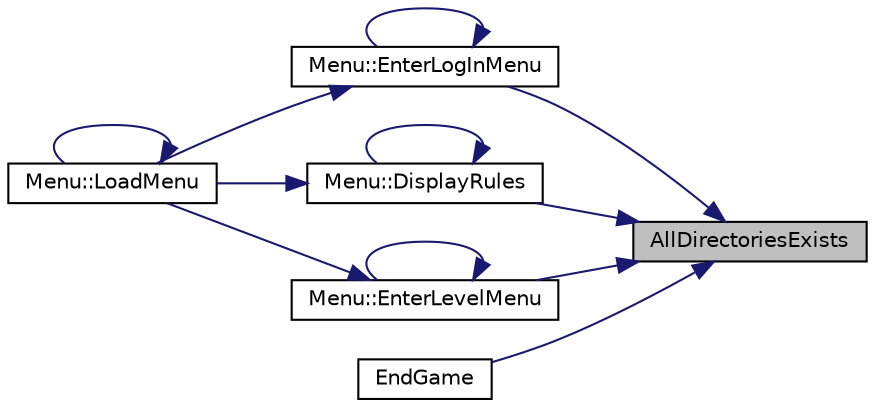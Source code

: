 digraph "AllDirectoriesExists"
{
 // LATEX_PDF_SIZE
  edge [fontname="Helvetica",fontsize="10",labelfontname="Helvetica",labelfontsize="10"];
  node [fontname="Helvetica",fontsize="10",shape=record];
  rankdir="RL";
  Node1 [label="AllDirectoriesExists",height=0.2,width=0.4,color="black", fillcolor="grey75", style="filled", fontcolor="black",tooltip="Checks if all the directories listed in KDirectoriesName exist."];
  Node1 -> Node2 [dir="back",color="midnightblue",fontsize="10",style="solid",fontname="Helvetica"];
  Node2 [label="Menu::EnterLogInMenu",height=0.2,width=0.4,color="black", fillcolor="white", style="filled",URL="$game_8cpp.html#a5ab409b322240382c33d539c383e32ff",tooltip="Lunch the log in menu."];
  Node2 -> Node2 [dir="back",color="midnightblue",fontsize="10",style="solid",fontname="Helvetica"];
  Node2 -> Node3 [dir="back",color="midnightblue",fontsize="10",style="solid",fontname="Helvetica"];
  Node3 [label="Menu::LoadMenu",height=0.2,width=0.4,color="black", fillcolor="white", style="filled",URL="$game_8cpp.html#affa474e7df6e9146cfde8773edee089b",tooltip="Manage all functions in namespace Menu."];
  Node3 -> Node3 [dir="back",color="midnightblue",fontsize="10",style="solid",fontname="Helvetica"];
  Node1 -> Node4 [dir="back",color="midnightblue",fontsize="10",style="solid",fontname="Helvetica"];
  Node4 [label="Menu::DisplayRules",height=0.2,width=0.4,color="black", fillcolor="white", style="filled",URL="$game_8cpp.html#aa5a3b718fc5deecd024d18888d4e4781",tooltip="Display game rules."];
  Node4 -> Node4 [dir="back",color="midnightblue",fontsize="10",style="solid",fontname="Helvetica"];
  Node4 -> Node3 [dir="back",color="midnightblue",fontsize="10",style="solid",fontname="Helvetica"];
  Node1 -> Node5 [dir="back",color="midnightblue",fontsize="10",style="solid",fontname="Helvetica"];
  Node5 [label="Menu::EnterLevelMenu",height=0.2,width=0.4,color="black", fillcolor="white", style="filled",URL="$game_8cpp.html#a5b3b14785f52d64d6f75b3c0e0a8a24f",tooltip="Lunch the level menu."];
  Node5 -> Node5 [dir="back",color="midnightblue",fontsize="10",style="solid",fontname="Helvetica"];
  Node5 -> Node3 [dir="back",color="midnightblue",fontsize="10",style="solid",fontname="Helvetica"];
  Node1 -> Node6 [dir="back",color="midnightblue",fontsize="10",style="solid",fontname="Helvetica"];
  Node6 [label="EndGame",height=0.2,width=0.4,color="black", fillcolor="white", style="filled",URL="$game_8cpp.html#a44f9513c93f5cf2a47760ad33c24f2c7",tooltip="Displays end game informations and updates database."];
}
